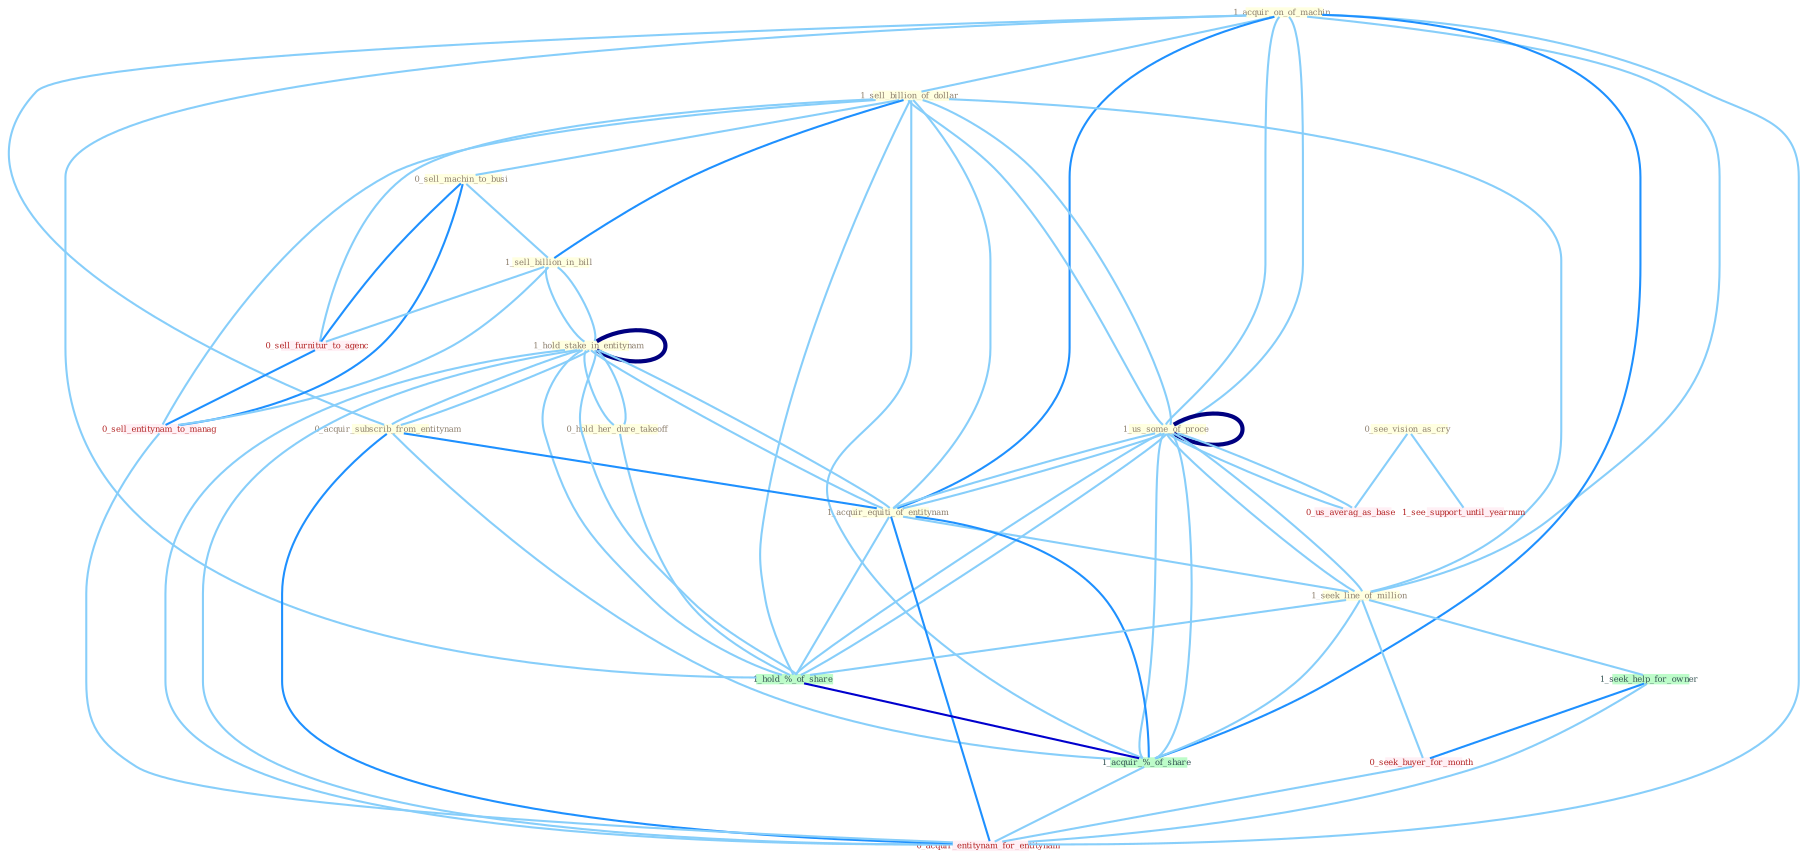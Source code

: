Graph G{ 
    node
    [shape=polygon,style=filled,width=.5,height=.06,color="#BDFCC9",fixedsize=true,fontsize=4,
    fontcolor="#2f4f4f"];
    {node
    [color="#ffffe0", fontcolor="#8b7d6b"] "1_acquir_on_of_machin " "1_hold_stake_in_entitynam " "1_sell_billion_of_dollar " "0_hold_her_dure_takeoff " "0_see_vision_as_cry " "0_sell_machin_to_busi " "1_us_some_of_proce " "0_acquir_subscrib_from_entitynam " "1_us_some_of_proce " "1_acquir_equiti_of_entitynam " "1_seek_line_of_million " "1_sell_billion_in_bill "}
{node [color="#fff0f5", fontcolor="#b22222"] "0_seek_buyer_for_month " "1_see_support_until_yearnum " "0_sell_furnitur_to_agenc " "0_us_averag_as_base " "0_sell_entitynam_to_manag " "0_acquir_entitynam_for_entitynam "}
edge [color="#B0E2FF"];

	"1_acquir_on_of_machin " -- "1_sell_billion_of_dollar " [w="1", color="#87cefa" ];
	"1_acquir_on_of_machin " -- "1_us_some_of_proce " [w="1", color="#87cefa" ];
	"1_acquir_on_of_machin " -- "0_acquir_subscrib_from_entitynam " [w="1", color="#87cefa" ];
	"1_acquir_on_of_machin " -- "1_us_some_of_proce " [w="1", color="#87cefa" ];
	"1_acquir_on_of_machin " -- "1_acquir_equiti_of_entitynam " [w="2", color="#1e90ff" , len=0.8];
	"1_acquir_on_of_machin " -- "1_seek_line_of_million " [w="1", color="#87cefa" ];
	"1_acquir_on_of_machin " -- "1_hold_%_of_share " [w="1", color="#87cefa" ];
	"1_acquir_on_of_machin " -- "1_acquir_%_of_share " [w="2", color="#1e90ff" , len=0.8];
	"1_acquir_on_of_machin " -- "0_acquir_entitynam_for_entitynam " [w="1", color="#87cefa" ];
	"1_hold_stake_in_entitynam " -- "0_hold_her_dure_takeoff " [w="1", color="#87cefa" ];
	"1_hold_stake_in_entitynam " -- "0_acquir_subscrib_from_entitynam " [w="1", color="#87cefa" ];
	"1_hold_stake_in_entitynam " -- "1_acquir_equiti_of_entitynam " [w="1", color="#87cefa" ];
	"1_hold_stake_in_entitynam " -- "1_sell_billion_in_bill " [w="1", color="#87cefa" ];
	"1_hold_stake_in_entitynam " -- "1_hold_%_of_share " [w="1", color="#87cefa" ];
	"1_hold_stake_in_entitynam " -- "1_hold_stake_in_entitynam " [w="4", style=bold, color="#000080", len=0.4];
	"1_hold_stake_in_entitynam " -- "0_acquir_entitynam_for_entitynam " [w="1", color="#87cefa" ];
	"1_sell_billion_of_dollar " -- "0_sell_machin_to_busi " [w="1", color="#87cefa" ];
	"1_sell_billion_of_dollar " -- "1_us_some_of_proce " [w="1", color="#87cefa" ];
	"1_sell_billion_of_dollar " -- "1_us_some_of_proce " [w="1", color="#87cefa" ];
	"1_sell_billion_of_dollar " -- "1_acquir_equiti_of_entitynam " [w="1", color="#87cefa" ];
	"1_sell_billion_of_dollar " -- "1_seek_line_of_million " [w="1", color="#87cefa" ];
	"1_sell_billion_of_dollar " -- "1_sell_billion_in_bill " [w="2", color="#1e90ff" , len=0.8];
	"1_sell_billion_of_dollar " -- "1_hold_%_of_share " [w="1", color="#87cefa" ];
	"1_sell_billion_of_dollar " -- "1_acquir_%_of_share " [w="1", color="#87cefa" ];
	"1_sell_billion_of_dollar " -- "0_sell_furnitur_to_agenc " [w="1", color="#87cefa" ];
	"1_sell_billion_of_dollar " -- "0_sell_entitynam_to_manag " [w="1", color="#87cefa" ];
	"0_hold_her_dure_takeoff " -- "1_hold_%_of_share " [w="1", color="#87cefa" ];
	"0_hold_her_dure_takeoff " -- "1_hold_stake_in_entitynam " [w="1", color="#87cefa" ];
	"0_see_vision_as_cry " -- "1_see_support_until_yearnum " [w="1", color="#87cefa" ];
	"0_see_vision_as_cry " -- "0_us_averag_as_base " [w="1", color="#87cefa" ];
	"0_sell_machin_to_busi " -- "1_sell_billion_in_bill " [w="1", color="#87cefa" ];
	"0_sell_machin_to_busi " -- "0_sell_furnitur_to_agenc " [w="2", color="#1e90ff" , len=0.8];
	"0_sell_machin_to_busi " -- "0_sell_entitynam_to_manag " [w="2", color="#1e90ff" , len=0.8];
	"1_us_some_of_proce " -- "1_us_some_of_proce " [w="4", style=bold, color="#000080", len=0.4];
	"1_us_some_of_proce " -- "1_acquir_equiti_of_entitynam " [w="1", color="#87cefa" ];
	"1_us_some_of_proce " -- "1_seek_line_of_million " [w="1", color="#87cefa" ];
	"1_us_some_of_proce " -- "1_hold_%_of_share " [w="1", color="#87cefa" ];
	"1_us_some_of_proce " -- "1_acquir_%_of_share " [w="1", color="#87cefa" ];
	"1_us_some_of_proce " -- "0_us_averag_as_base " [w="1", color="#87cefa" ];
	"0_acquir_subscrib_from_entitynam " -- "1_acquir_equiti_of_entitynam " [w="2", color="#1e90ff" , len=0.8];
	"0_acquir_subscrib_from_entitynam " -- "1_hold_stake_in_entitynam " [w="1", color="#87cefa" ];
	"0_acquir_subscrib_from_entitynam " -- "1_acquir_%_of_share " [w="1", color="#87cefa" ];
	"0_acquir_subscrib_from_entitynam " -- "0_acquir_entitynam_for_entitynam " [w="2", color="#1e90ff" , len=0.8];
	"1_us_some_of_proce " -- "1_acquir_equiti_of_entitynam " [w="1", color="#87cefa" ];
	"1_us_some_of_proce " -- "1_seek_line_of_million " [w="1", color="#87cefa" ];
	"1_us_some_of_proce " -- "1_hold_%_of_share " [w="1", color="#87cefa" ];
	"1_us_some_of_proce " -- "1_acquir_%_of_share " [w="1", color="#87cefa" ];
	"1_us_some_of_proce " -- "0_us_averag_as_base " [w="1", color="#87cefa" ];
	"1_acquir_equiti_of_entitynam " -- "1_seek_line_of_million " [w="1", color="#87cefa" ];
	"1_acquir_equiti_of_entitynam " -- "1_hold_%_of_share " [w="1", color="#87cefa" ];
	"1_acquir_equiti_of_entitynam " -- "1_hold_stake_in_entitynam " [w="1", color="#87cefa" ];
	"1_acquir_equiti_of_entitynam " -- "1_acquir_%_of_share " [w="2", color="#1e90ff" , len=0.8];
	"1_acquir_equiti_of_entitynam " -- "0_acquir_entitynam_for_entitynam " [w="2", color="#1e90ff" , len=0.8];
	"1_seek_line_of_million " -- "1_hold_%_of_share " [w="1", color="#87cefa" ];
	"1_seek_line_of_million " -- "1_seek_help_for_owner " [w="1", color="#87cefa" ];
	"1_seek_line_of_million " -- "0_seek_buyer_for_month " [w="1", color="#87cefa" ];
	"1_seek_line_of_million " -- "1_acquir_%_of_share " [w="1", color="#87cefa" ];
	"1_sell_billion_in_bill " -- "1_hold_stake_in_entitynam " [w="1", color="#87cefa" ];
	"1_sell_billion_in_bill " -- "0_sell_furnitur_to_agenc " [w="1", color="#87cefa" ];
	"1_sell_billion_in_bill " -- "0_sell_entitynam_to_manag " [w="1", color="#87cefa" ];
	"1_hold_%_of_share " -- "1_hold_stake_in_entitynam " [w="1", color="#87cefa" ];
	"1_hold_%_of_share " -- "1_acquir_%_of_share " [w="3", color="#0000cd" , len=0.6];
	"1_hold_stake_in_entitynam " -- "0_acquir_entitynam_for_entitynam " [w="1", color="#87cefa" ];
	"1_seek_help_for_owner " -- "0_seek_buyer_for_month " [w="2", color="#1e90ff" , len=0.8];
	"1_seek_help_for_owner " -- "0_acquir_entitynam_for_entitynam " [w="1", color="#87cefa" ];
	"0_seek_buyer_for_month " -- "0_acquir_entitynam_for_entitynam " [w="1", color="#87cefa" ];
	"1_acquir_%_of_share " -- "0_acquir_entitynam_for_entitynam " [w="1", color="#87cefa" ];
	"0_sell_furnitur_to_agenc " -- "0_sell_entitynam_to_manag " [w="2", color="#1e90ff" , len=0.8];
	"0_sell_entitynam_to_manag " -- "0_acquir_entitynam_for_entitynam " [w="1", color="#87cefa" ];
}